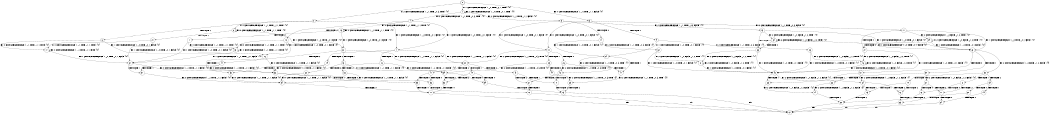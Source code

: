 digraph BCG {
size = "7, 10.5";
center = TRUE;
node [shape = circle];
0 [peripheries = 2];
0 -> 1 [label = "EX !1 !ATOMIC_EXCH_BRANCH (1, +0, TRUE, +0, 1, TRUE) !{0}"];
0 -> 2 [label = "EX !2 !ATOMIC_EXCH_BRANCH (1, +1, TRUE, +0, 3, TRUE) !{0}"];
0 -> 3 [label = "EX !0 !ATOMIC_EXCH_BRANCH (1, +1, TRUE, +1, 1, FALSE) !{0}"];
1 -> 4 [label = "EX !2 !ATOMIC_EXCH_BRANCH (1, +1, TRUE, +0, 3, TRUE) !{0}"];
1 -> 5 [label = "EX !0 !ATOMIC_EXCH_BRANCH (1, +1, TRUE, +1, 1, FALSE) !{0}"];
1 -> 1 [label = "EX !1 !ATOMIC_EXCH_BRANCH (1, +0, TRUE, +0, 1, TRUE) !{0}"];
2 -> 6 [label = "TERMINATE !2"];
2 -> 7 [label = "EX !1 !ATOMIC_EXCH_BRANCH (1, +0, TRUE, +0, 1, FALSE) !{0}"];
2 -> 8 [label = "EX !0 !ATOMIC_EXCH_BRANCH (1, +1, TRUE, +1, 1, TRUE) !{0}"];
3 -> 9 [label = "TERMINATE !0"];
3 -> 10 [label = "EX !1 !ATOMIC_EXCH_BRANCH (1, +0, TRUE, +0, 1, FALSE) !{0}"];
3 -> 11 [label = "EX !2 !ATOMIC_EXCH_BRANCH (1, +1, TRUE, +0, 3, FALSE) !{0}"];
4 -> 12 [label = "TERMINATE !2"];
4 -> 13 [label = "EX !0 !ATOMIC_EXCH_BRANCH (1, +1, TRUE, +1, 1, TRUE) !{0}"];
4 -> 7 [label = "EX !1 !ATOMIC_EXCH_BRANCH (1, +0, TRUE, +0, 1, FALSE) !{0}"];
5 -> 14 [label = "TERMINATE !0"];
5 -> 15 [label = "EX !2 !ATOMIC_EXCH_BRANCH (1, +1, TRUE, +0, 3, FALSE) !{0}"];
5 -> 10 [label = "EX !1 !ATOMIC_EXCH_BRANCH (1, +0, TRUE, +0, 1, FALSE) !{0}"];
6 -> 16 [label = "EX !1 !ATOMIC_EXCH_BRANCH (1, +0, TRUE, +0, 1, FALSE) !{0}"];
6 -> 17 [label = "EX !0 !ATOMIC_EXCH_BRANCH (1, +1, TRUE, +1, 1, TRUE) !{0}"];
7 -> 18 [label = "TERMINATE !1"];
7 -> 19 [label = "TERMINATE !2"];
7 -> 20 [label = "EX !0 !ATOMIC_EXCH_BRANCH (1, +1, TRUE, +1, 1, FALSE) !{0}"];
8 -> 21 [label = "TERMINATE !2"];
8 -> 22 [label = "EX !1 !ATOMIC_EXCH_BRANCH (1, +0, TRUE, +0, 1, FALSE) !{0}"];
8 -> 8 [label = "EX !0 !ATOMIC_EXCH_BRANCH (1, +1, TRUE, +1, 1, TRUE) !{0}"];
9 -> 23 [label = "EX !2 !ATOMIC_EXCH_BRANCH (1, +1, TRUE, +0, 3, FALSE) !{1}"];
9 -> 24 [label = "EX !1 !ATOMIC_EXCH_BRANCH (1, +0, TRUE, +0, 1, FALSE) !{1}"];
10 -> 25 [label = "TERMINATE !1"];
10 -> 26 [label = "TERMINATE !0"];
10 -> 20 [label = "EX !2 !ATOMIC_EXCH_BRANCH (1, +1, TRUE, +0, 3, TRUE) !{0}"];
11 -> 27 [label = "TERMINATE !0"];
11 -> 28 [label = "EX !1 !ATOMIC_EXCH_BRANCH (1, +0, TRUE, +0, 1, FALSE) !{0}"];
11 -> 29 [label = "EX !2 !ATOMIC_EXCH_BRANCH (1, +0, FALSE, +1, 2, TRUE) !{0}"];
12 -> 30 [label = "EX !0 !ATOMIC_EXCH_BRANCH (1, +1, TRUE, +1, 1, TRUE) !{0}"];
12 -> 16 [label = "EX !1 !ATOMIC_EXCH_BRANCH (1, +0, TRUE, +0, 1, FALSE) !{0}"];
13 -> 31 [label = "TERMINATE !2"];
13 -> 22 [label = "EX !1 !ATOMIC_EXCH_BRANCH (1, +0, TRUE, +0, 1, FALSE) !{0}"];
13 -> 13 [label = "EX !0 !ATOMIC_EXCH_BRANCH (1, +1, TRUE, +1, 1, TRUE) !{0}"];
14 -> 32 [label = "EX !2 !ATOMIC_EXCH_BRANCH (1, +1, TRUE, +0, 3, FALSE) !{1}"];
14 -> 24 [label = "EX !1 !ATOMIC_EXCH_BRANCH (1, +0, TRUE, +0, 1, FALSE) !{1}"];
15 -> 33 [label = "TERMINATE !0"];
15 -> 34 [label = "EX !2 !ATOMIC_EXCH_BRANCH (1, +0, FALSE, +1, 2, TRUE) !{0}"];
15 -> 28 [label = "EX !1 !ATOMIC_EXCH_BRANCH (1, +0, TRUE, +0, 1, FALSE) !{0}"];
16 -> 35 [label = "TERMINATE !1"];
16 -> 36 [label = "EX !0 !ATOMIC_EXCH_BRANCH (1, +1, TRUE, +1, 1, FALSE) !{0}"];
17 -> 37 [label = "EX !1 !ATOMIC_EXCH_BRANCH (1, +0, TRUE, +0, 1, FALSE) !{0}"];
17 -> 17 [label = "EX !0 !ATOMIC_EXCH_BRANCH (1, +1, TRUE, +1, 1, TRUE) !{0}"];
18 -> 38 [label = "TERMINATE !2"];
18 -> 39 [label = "EX !0 !ATOMIC_EXCH_BRANCH (1, +1, TRUE, +1, 1, FALSE) !{0}"];
19 -> 35 [label = "TERMINATE !1"];
19 -> 36 [label = "EX !0 !ATOMIC_EXCH_BRANCH (1, +1, TRUE, +1, 1, FALSE) !{0}"];
20 -> 40 [label = "TERMINATE !1"];
20 -> 41 [label = "TERMINATE !2"];
20 -> 42 [label = "TERMINATE !0"];
21 -> 37 [label = "EX !1 !ATOMIC_EXCH_BRANCH (1, +0, TRUE, +0, 1, FALSE) !{0}"];
21 -> 17 [label = "EX !0 !ATOMIC_EXCH_BRANCH (1, +1, TRUE, +1, 1, TRUE) !{0}"];
22 -> 43 [label = "TERMINATE !1"];
22 -> 44 [label = "TERMINATE !2"];
22 -> 20 [label = "EX !0 !ATOMIC_EXCH_BRANCH (1, +1, TRUE, +1, 1, FALSE) !{0}"];
23 -> 45 [label = "EX !1 !ATOMIC_EXCH_BRANCH (1, +0, TRUE, +0, 1, FALSE) !{1}"];
23 -> 46 [label = "EX !2 !ATOMIC_EXCH_BRANCH (1, +0, FALSE, +1, 2, TRUE) !{1}"];
24 -> 47 [label = "TERMINATE !1"];
24 -> 48 [label = "EX !2 !ATOMIC_EXCH_BRANCH (1, +1, TRUE, +0, 3, TRUE) !{1}"];
25 -> 49 [label = "TERMINATE !0"];
25 -> 39 [label = "EX !2 !ATOMIC_EXCH_BRANCH (1, +1, TRUE, +0, 3, TRUE) !{0}"];
26 -> 47 [label = "TERMINATE !1"];
26 -> 48 [label = "EX !2 !ATOMIC_EXCH_BRANCH (1, +1, TRUE, +0, 3, TRUE) !{1}"];
27 -> 45 [label = "EX !1 !ATOMIC_EXCH_BRANCH (1, +0, TRUE, +0, 1, FALSE) !{1}"];
27 -> 46 [label = "EX !2 !ATOMIC_EXCH_BRANCH (1, +0, FALSE, +1, 2, TRUE) !{1}"];
28 -> 50 [label = "TERMINATE !1"];
28 -> 51 [label = "TERMINATE !0"];
28 -> 52 [label = "EX !2 !ATOMIC_EXCH_BRANCH (1, +0, FALSE, +1, 2, FALSE) !{0}"];
29 -> 27 [label = "TERMINATE !0"];
29 -> 28 [label = "EX !1 !ATOMIC_EXCH_BRANCH (1, +0, TRUE, +0, 1, FALSE) !{0}"];
29 -> 29 [label = "EX !2 !ATOMIC_EXCH_BRANCH (1, +0, FALSE, +1, 2, TRUE) !{0}"];
30 -> 37 [label = "EX !1 !ATOMIC_EXCH_BRANCH (1, +0, TRUE, +0, 1, FALSE) !{0}"];
30 -> 30 [label = "EX !0 !ATOMIC_EXCH_BRANCH (1, +1, TRUE, +1, 1, TRUE) !{0}"];
31 -> 37 [label = "EX !1 !ATOMIC_EXCH_BRANCH (1, +0, TRUE, +0, 1, FALSE) !{0}"];
31 -> 30 [label = "EX !0 !ATOMIC_EXCH_BRANCH (1, +1, TRUE, +1, 1, TRUE) !{0}"];
32 -> 53 [label = "EX !2 !ATOMIC_EXCH_BRANCH (1, +0, FALSE, +1, 2, TRUE) !{1}"];
32 -> 45 [label = "EX !1 !ATOMIC_EXCH_BRANCH (1, +0, TRUE, +0, 1, FALSE) !{1}"];
33 -> 53 [label = "EX !2 !ATOMIC_EXCH_BRANCH (1, +0, FALSE, +1, 2, TRUE) !{1}"];
33 -> 45 [label = "EX !1 !ATOMIC_EXCH_BRANCH (1, +0, TRUE, +0, 1, FALSE) !{1}"];
34 -> 33 [label = "TERMINATE !0"];
34 -> 34 [label = "EX !2 !ATOMIC_EXCH_BRANCH (1, +0, FALSE, +1, 2, TRUE) !{0}"];
34 -> 28 [label = "EX !1 !ATOMIC_EXCH_BRANCH (1, +0, TRUE, +0, 1, FALSE) !{0}"];
35 -> 54 [label = "EX !0 !ATOMIC_EXCH_BRANCH (1, +1, TRUE, +1, 1, FALSE) !{0}"];
36 -> 55 [label = "TERMINATE !1"];
36 -> 56 [label = "TERMINATE !0"];
37 -> 57 [label = "TERMINATE !1"];
37 -> 36 [label = "EX !0 !ATOMIC_EXCH_BRANCH (1, +1, TRUE, +1, 1, FALSE) !{0}"];
38 -> 54 [label = "EX !0 !ATOMIC_EXCH_BRANCH (1, +1, TRUE, +1, 1, FALSE) !{0}"];
39 -> 58 [label = "TERMINATE !2"];
39 -> 59 [label = "TERMINATE !0"];
40 -> 58 [label = "TERMINATE !2"];
40 -> 59 [label = "TERMINATE !0"];
41 -> 55 [label = "TERMINATE !1"];
41 -> 56 [label = "TERMINATE !0"];
42 -> 60 [label = "TERMINATE !1"];
42 -> 61 [label = "TERMINATE !2"];
43 -> 62 [label = "TERMINATE !2"];
43 -> 39 [label = "EX !0 !ATOMIC_EXCH_BRANCH (1, +1, TRUE, +1, 1, FALSE) !{0}"];
44 -> 57 [label = "TERMINATE !1"];
44 -> 36 [label = "EX !0 !ATOMIC_EXCH_BRANCH (1, +1, TRUE, +1, 1, FALSE) !{0}"];
45 -> 63 [label = "TERMINATE !1"];
45 -> 64 [label = "EX !2 !ATOMIC_EXCH_BRANCH (1, +0, FALSE, +1, 2, FALSE) !{1}"];
46 -> 45 [label = "EX !1 !ATOMIC_EXCH_BRANCH (1, +0, TRUE, +0, 1, FALSE) !{1}"];
46 -> 46 [label = "EX !2 !ATOMIC_EXCH_BRANCH (1, +0, FALSE, +1, 2, TRUE) !{1}"];
47 -> 65 [label = "EX !2 !ATOMIC_EXCH_BRANCH (1, +1, TRUE, +0, 3, TRUE) !{2}"];
48 -> 60 [label = "TERMINATE !1"];
48 -> 61 [label = "TERMINATE !2"];
49 -> 65 [label = "EX !2 !ATOMIC_EXCH_BRANCH (1, +1, TRUE, +0, 3, TRUE) !{2}"];
50 -> 66 [label = "TERMINATE !0"];
50 -> 67 [label = "EX !2 !ATOMIC_EXCH_BRANCH (1, +0, FALSE, +1, 2, FALSE) !{0}"];
51 -> 63 [label = "TERMINATE !1"];
51 -> 64 [label = "EX !2 !ATOMIC_EXCH_BRANCH (1, +0, FALSE, +1, 2, FALSE) !{1}"];
52 -> 68 [label = "TERMINATE !1"];
52 -> 69 [label = "TERMINATE !2"];
52 -> 70 [label = "TERMINATE !0"];
53 -> 53 [label = "EX !2 !ATOMIC_EXCH_BRANCH (1, +0, FALSE, +1, 2, TRUE) !{1}"];
53 -> 45 [label = "EX !1 !ATOMIC_EXCH_BRANCH (1, +0, TRUE, +0, 1, FALSE) !{1}"];
54 -> 71 [label = "TERMINATE !0"];
55 -> 71 [label = "TERMINATE !0"];
56 -> 72 [label = "TERMINATE !1"];
57 -> 54 [label = "EX !0 !ATOMIC_EXCH_BRANCH (1, +1, TRUE, +1, 1, FALSE) !{0}"];
58 -> 71 [label = "TERMINATE !0"];
59 -> 73 [label = "TERMINATE !2"];
60 -> 73 [label = "TERMINATE !2"];
61 -> 72 [label = "TERMINATE !1"];
62 -> 54 [label = "EX !0 !ATOMIC_EXCH_BRANCH (1, +1, TRUE, +1, 1, FALSE) !{0}"];
63 -> 74 [label = "EX !2 !ATOMIC_EXCH_BRANCH (1, +0, FALSE, +1, 2, FALSE) !{2}"];
64 -> 75 [label = "TERMINATE !1"];
64 -> 76 [label = "TERMINATE !2"];
65 -> 73 [label = "TERMINATE !2"];
66 -> 74 [label = "EX !2 !ATOMIC_EXCH_BRANCH (1, +0, FALSE, +1, 2, FALSE) !{2}"];
67 -> 77 [label = "TERMINATE !2"];
67 -> 78 [label = "TERMINATE !0"];
68 -> 77 [label = "TERMINATE !2"];
68 -> 78 [label = "TERMINATE !0"];
69 -> 79 [label = "TERMINATE !1"];
69 -> 80 [label = "TERMINATE !0"];
70 -> 75 [label = "TERMINATE !1"];
70 -> 76 [label = "TERMINATE !2"];
71 -> 81 [label = "exit"];
72 -> 81 [label = "exit"];
73 -> 81 [label = "exit"];
74 -> 82 [label = "TERMINATE !2"];
75 -> 82 [label = "TERMINATE !2"];
76 -> 83 [label = "TERMINATE !1"];
77 -> 84 [label = "TERMINATE !0"];
78 -> 82 [label = "TERMINATE !2"];
79 -> 84 [label = "TERMINATE !0"];
80 -> 83 [label = "TERMINATE !1"];
82 -> 81 [label = "exit"];
83 -> 81 [label = "exit"];
84 -> 81 [label = "exit"];
}

